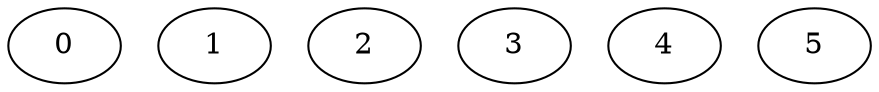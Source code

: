 graph G {
    0	  0 [pos="0,0!"]
    0	  1 [pos="0,1!"]
    1	  0 [pos="1,0!"]
    1	  1 [pos="1,1!"]
    2	  3 [pos="2,3!"]
    4	  5 [pos="4,5!"]
    2	  3 [pos="2,3!"]
    1	  2 [pos="1,2!"]
}
